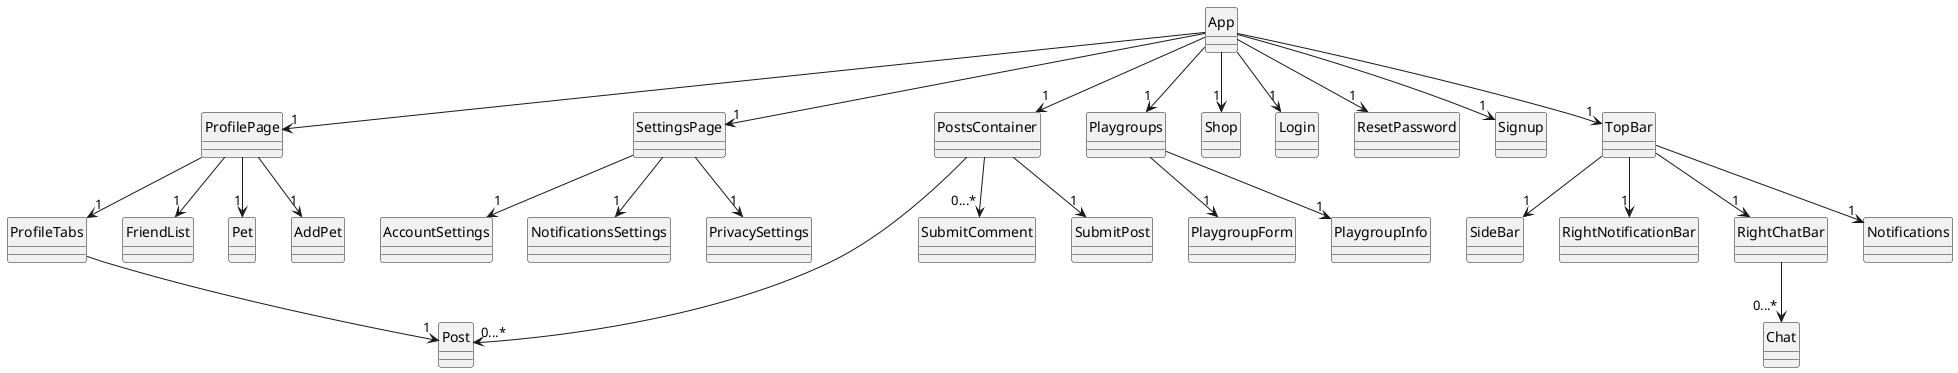 @startuml
hide circle
skinparam classAttributeIconSize 0

class App 
class ProfilePage
class ProfileTabs
class FriendList
class Pet
class AddPet
class SettingsPage
class PostsContainer
class Playgroups
class PlaygroupForm
class PlaygroupInfo
class Shop
class Post
class SubmitComment
class SubmitPost
class AccountSettings
class NotificationsSettings
class PrivacySettings
class Chat
class Login
class ResetPassword
class Signup
class TopBar
class SideBar
class RightNotificationBar
class RightChatBar
class Notifications

App -->"1" Login
App -->"1" Signup
App -->"1" ResetPassword
App -->"1" PostsContainer
App -->"1" ProfilePage
App -->"1" SettingsPage
App -->"1" Playgroups
App -->"1" Shop
ProfilePage --> "1" ProfileTabs
ProfilePage --> "1" FriendList
ProfilePage --> "1" Pet
ProfilePage --> "1" AddPet
ProfileTabs --> "1" Post
Playgroups --> "1" PlaygroupForm
Playgroups --> "1" PlaygroupInfo
SettingsPage --> "1" AccountSettings
SettingsPage --> "1" NotificationsSettings
SettingsPage --> "1" PrivacySettings
PostsContainer --> "1" SubmitPost
PostsContainer --> "0...*" Post
PostsContainer --> "0...*" SubmitComment
TopBar --> "1" SideBar
TopBar --> "1" RightNotificationBar
TopBar --> "1" RightChatBar
TopBar --> "1" Notifications
RightChatBar --> "0...*" Chat
App --> "1" TopBar
@enduml